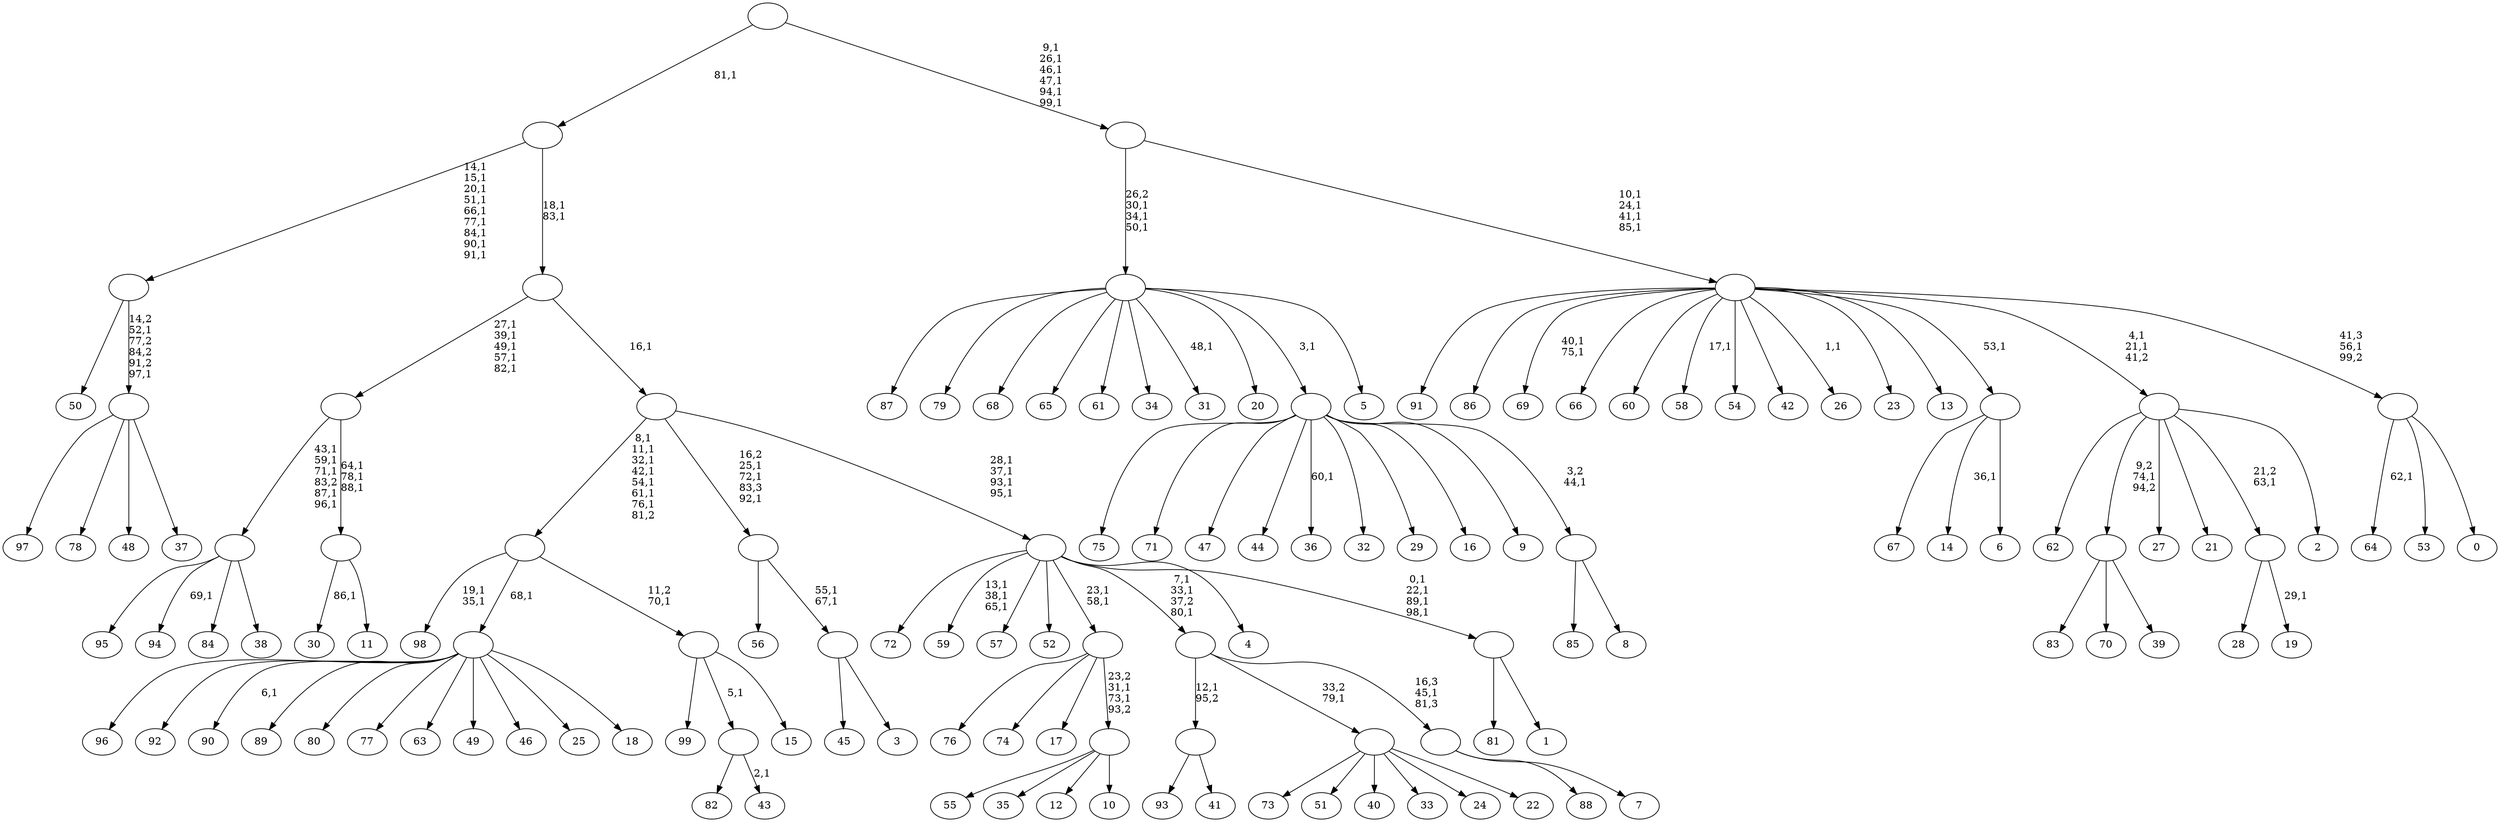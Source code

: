 digraph T {
	200 [label="99"]
	199 [label="98"]
	196 [label="97"]
	195 [label="96"]
	194 [label="95"]
	193 [label="94"]
	191 [label="93"]
	190 [label="92"]
	189 [label="91"]
	188 [label="90"]
	186 [label="89"]
	185 [label="88"]
	184 [label="87"]
	183 [label="86"]
	182 [label="85"]
	181 [label="84"]
	180 [label="83"]
	179 [label="82"]
	178 [label="81"]
	177 [label="80"]
	176 [label="79"]
	175 [label="78"]
	174 [label="77"]
	173 [label="76"]
	172 [label="75"]
	171 [label="74"]
	170 [label="73"]
	169 [label="72"]
	168 [label="71"]
	167 [label="70"]
	166 [label="69"]
	163 [label="68"]
	162 [label="67"]
	161 [label="66"]
	160 [label="65"]
	159 [label="64"]
	157 [label="63"]
	156 [label="62"]
	155 [label="61"]
	154 [label="60"]
	153 [label="59"]
	149 [label="58"]
	147 [label="57"]
	146 [label="56"]
	145 [label="55"]
	144 [label="54"]
	143 [label="53"]
	142 [label="52"]
	141 [label="51"]
	140 [label="50"]
	139 [label="49"]
	138 [label="48"]
	137 [label="47"]
	136 [label="46"]
	135 [label="45"]
	134 [label="44"]
	133 [label="43"]
	131 [label=""]
	130 [label="42"]
	129 [label="41"]
	128 [label=""]
	127 [label="40"]
	126 [label="39"]
	125 [label=""]
	124 [label="38"]
	123 [label=""]
	118 [label="37"]
	117 [label=""]
	115 [label=""]
	106 [label="36"]
	104 [label="35"]
	103 [label="34"]
	102 [label="33"]
	101 [label="32"]
	100 [label="31"]
	98 [label="30"]
	96 [label="29"]
	95 [label="28"]
	94 [label="27"]
	93 [label="26"]
	91 [label="25"]
	90 [label="24"]
	89 [label="23"]
	88 [label="22"]
	87 [label=""]
	86 [label="21"]
	85 [label="20"]
	84 [label="19"]
	82 [label=""]
	81 [label="18"]
	80 [label=""]
	79 [label="17"]
	78 [label="16"]
	77 [label="15"]
	76 [label=""]
	75 [label=""]
	68 [label="14"]
	66 [label="13"]
	65 [label="12"]
	64 [label="11"]
	63 [label=""]
	60 [label=""]
	55 [label="10"]
	54 [label=""]
	52 [label=""]
	50 [label="9"]
	49 [label="8"]
	48 [label=""]
	47 [label=""]
	46 [label="7"]
	45 [label=""]
	44 [label=""]
	41 [label="6"]
	40 [label=""]
	39 [label="5"]
	38 [label=""]
	35 [label="4"]
	34 [label="3"]
	33 [label=""]
	31 [label=""]
	28 [label="2"]
	27 [label=""]
	25 [label="1"]
	24 [label=""]
	20 [label=""]
	16 [label=""]
	15 [label=""]
	13 [label=""]
	12 [label="0"]
	11 [label=""]
	10 [label=""]
	6 [label=""]
	0 [label=""]
	131 -> 133 [label="2,1"]
	131 -> 179 [label=""]
	128 -> 191 [label=""]
	128 -> 129 [label=""]
	125 -> 180 [label=""]
	125 -> 167 [label=""]
	125 -> 126 [label=""]
	123 -> 193 [label="69,1"]
	123 -> 194 [label=""]
	123 -> 181 [label=""]
	123 -> 124 [label=""]
	117 -> 196 [label=""]
	117 -> 175 [label=""]
	117 -> 138 [label=""]
	117 -> 118 [label=""]
	115 -> 117 [label="14,2\n52,1\n77,2\n84,2\n91,2\n97,1"]
	115 -> 140 [label=""]
	87 -> 170 [label=""]
	87 -> 141 [label=""]
	87 -> 127 [label=""]
	87 -> 102 [label=""]
	87 -> 90 [label=""]
	87 -> 88 [label=""]
	82 -> 84 [label="29,1"]
	82 -> 95 [label=""]
	80 -> 188 [label="6,1"]
	80 -> 195 [label=""]
	80 -> 190 [label=""]
	80 -> 186 [label=""]
	80 -> 177 [label=""]
	80 -> 174 [label=""]
	80 -> 157 [label=""]
	80 -> 139 [label=""]
	80 -> 136 [label=""]
	80 -> 91 [label=""]
	80 -> 81 [label=""]
	76 -> 200 [label=""]
	76 -> 131 [label="5,1"]
	76 -> 77 [label=""]
	75 -> 199 [label="19,1\n35,1"]
	75 -> 80 [label="68,1"]
	75 -> 76 [label="11,2\n70,1"]
	63 -> 98 [label="86,1"]
	63 -> 64 [label=""]
	60 -> 63 [label="64,1\n78,1\n88,1"]
	60 -> 123 [label="43,1\n59,1\n71,1\n83,2\n87,1\n96,1"]
	54 -> 145 [label=""]
	54 -> 104 [label=""]
	54 -> 65 [label=""]
	54 -> 55 [label=""]
	52 -> 54 [label="23,2\n31,1\n73,1\n93,2"]
	52 -> 173 [label=""]
	52 -> 171 [label=""]
	52 -> 79 [label=""]
	48 -> 182 [label=""]
	48 -> 49 [label=""]
	47 -> 106 [label="60,1"]
	47 -> 172 [label=""]
	47 -> 168 [label=""]
	47 -> 137 [label=""]
	47 -> 134 [label=""]
	47 -> 101 [label=""]
	47 -> 96 [label=""]
	47 -> 78 [label=""]
	47 -> 50 [label=""]
	47 -> 48 [label="3,2\n44,1"]
	45 -> 185 [label=""]
	45 -> 46 [label=""]
	44 -> 128 [label="12,1\n95,2"]
	44 -> 87 [label="33,2\n79,1"]
	44 -> 45 [label="16,3\n45,1\n81,3"]
	40 -> 68 [label="36,1"]
	40 -> 162 [label=""]
	40 -> 41 [label=""]
	38 -> 100 [label="48,1"]
	38 -> 184 [label=""]
	38 -> 176 [label=""]
	38 -> 163 [label=""]
	38 -> 160 [label=""]
	38 -> 155 [label=""]
	38 -> 103 [label=""]
	38 -> 85 [label=""]
	38 -> 47 [label="3,1"]
	38 -> 39 [label=""]
	33 -> 135 [label=""]
	33 -> 34 [label=""]
	31 -> 33 [label="55,1\n67,1"]
	31 -> 146 [label=""]
	27 -> 156 [label=""]
	27 -> 125 [label="9,2\n74,1\n94,2"]
	27 -> 94 [label=""]
	27 -> 86 [label=""]
	27 -> 82 [label="21,2\n63,1"]
	27 -> 28 [label=""]
	24 -> 178 [label=""]
	24 -> 25 [label=""]
	20 -> 24 [label="0,1\n22,1\n89,1\n98,1"]
	20 -> 44 [label="7,1\n33,1\n37,2\n80,1"]
	20 -> 52 [label="23,1\n58,1"]
	20 -> 153 [label="13,1\n38,1\n65,1"]
	20 -> 169 [label=""]
	20 -> 147 [label=""]
	20 -> 142 [label=""]
	20 -> 35 [label=""]
	16 -> 20 [label="28,1\n37,1\n93,1\n95,1"]
	16 -> 31 [label="16,2\n25,1\n72,1\n83,3\n92,1"]
	16 -> 75 [label="8,1\n11,1\n32,1\n42,1\n54,1\n61,1\n76,1\n81,2"]
	15 -> 60 [label="27,1\n39,1\n49,1\n57,1\n82,1"]
	15 -> 16 [label="16,1"]
	13 -> 15 [label="18,1\n83,1"]
	13 -> 115 [label="14,1\n15,1\n20,1\n51,1\n66,1\n77,1\n84,1\n90,1\n91,1"]
	11 -> 159 [label="62,1"]
	11 -> 143 [label=""]
	11 -> 12 [label=""]
	10 -> 27 [label="4,1\n21,1\n41,2"]
	10 -> 93 [label="1,1"]
	10 -> 149 [label="17,1"]
	10 -> 166 [label="40,1\n75,1"]
	10 -> 189 [label=""]
	10 -> 183 [label=""]
	10 -> 161 [label=""]
	10 -> 154 [label=""]
	10 -> 144 [label=""]
	10 -> 130 [label=""]
	10 -> 89 [label=""]
	10 -> 66 [label=""]
	10 -> 40 [label="53,1"]
	10 -> 11 [label="41,3\n56,1\n99,2"]
	6 -> 10 [label="10,1\n24,1\n41,1\n85,1"]
	6 -> 38 [label="26,2\n30,1\n34,1\n50,1"]
	0 -> 6 [label="9,1\n26,1\n46,1\n47,1\n94,1\n99,1"]
	0 -> 13 [label="81,1"]
}

